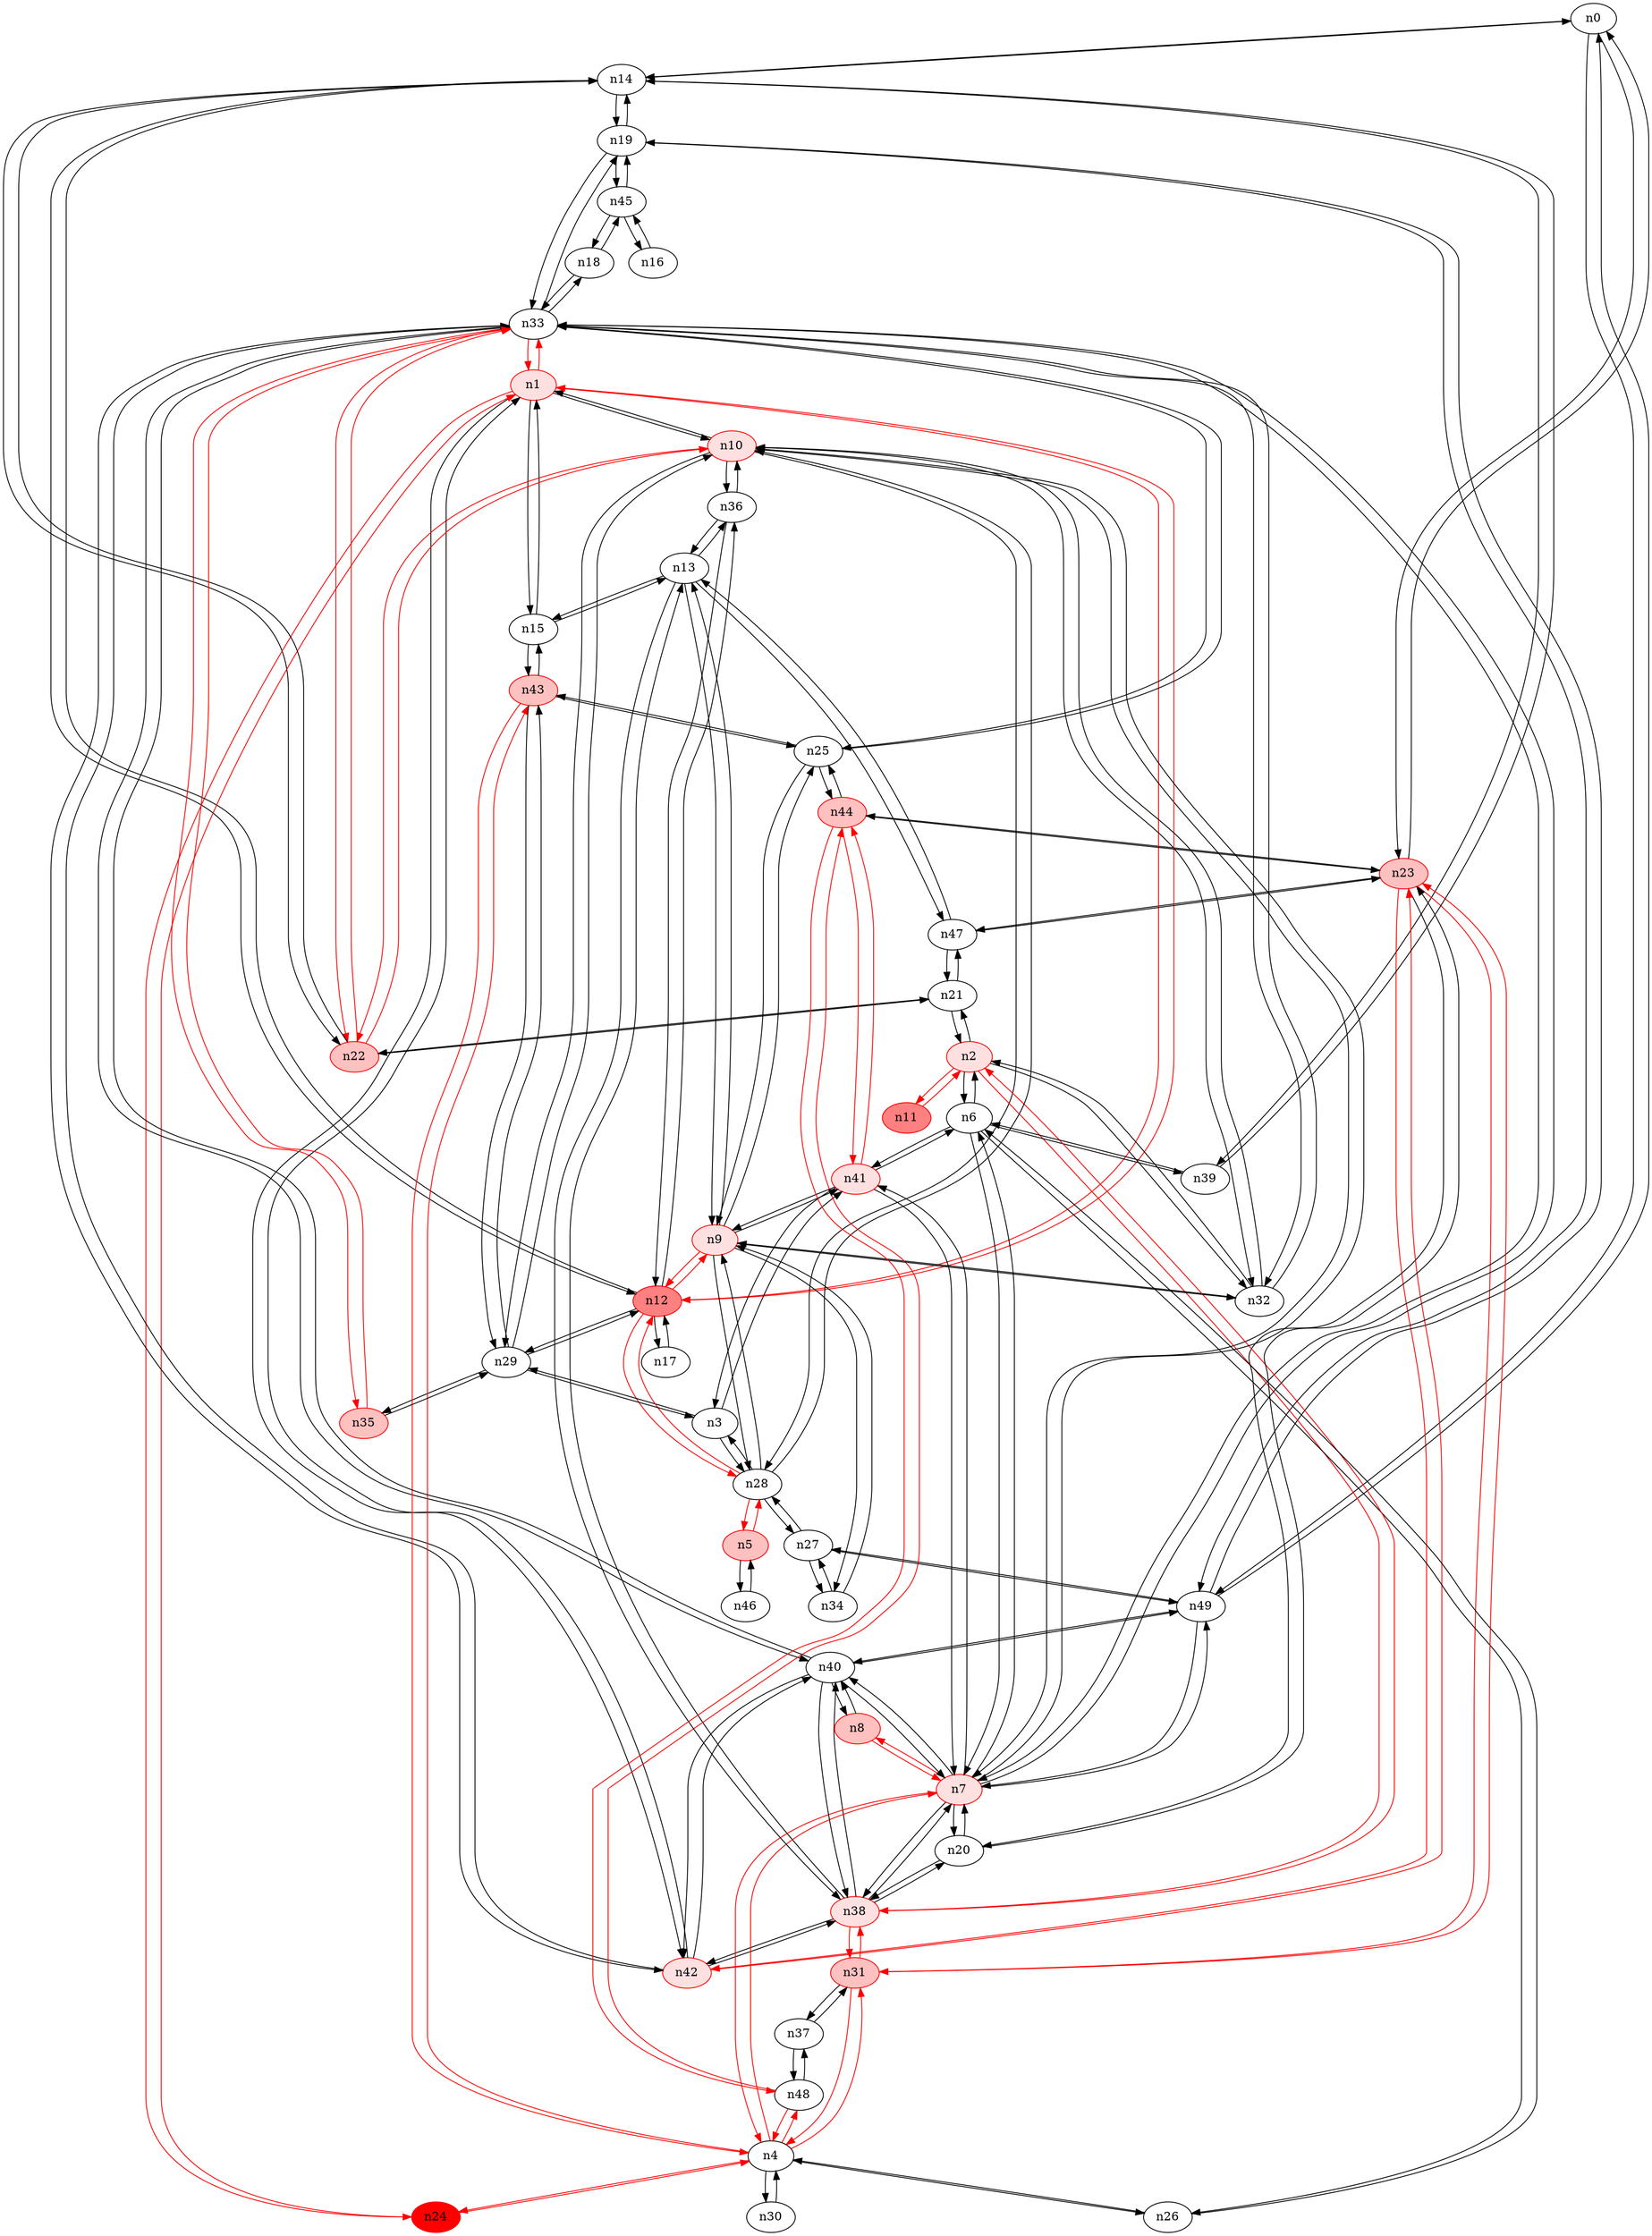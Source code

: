 strict digraph {
n0 [type=switch];
n14 [type=switch];
n23 [type=switch, color="#FF0000", style=filled, fillcolor="#FFC0C0"];
n49 [type=switch];
n1 [type=host, color="#FF0000", style=filled, fillcolor="#FFE0E0"];
n10 [type=host, color="#FF0000", style=filled, fillcolor="#FFE0E0"];
n12 [type=switch, color="#FF0000", style=filled, fillcolor="#FF8080"];
n15 [type=switch];
n24 [type=switch, color="#FF0000", style=filled, fillcolor="#FF0000"];
n33 [type=switch];
n42 [type=host, color="#FF0000", style=filled, fillcolor="#FFE0E0"];
n2 [type=host, color="#FF0000", style=filled, fillcolor="#FFE0E0"];
n6 [type=switch];
n11 [type=switch, color="#FF0000", style=filled, fillcolor="#FF8080"];
n21 [type=switch];
n32 [type=switch];
n38 [type=host, color="#FF0000", style=filled, fillcolor="#FFE0E0"];
n3 [type=switch];
n28 [type=switch];
n29 [type=switch];
n41 [type=host, color="#FF0000", style=filled, fillcolor="#FFE0E0"];
n4 [type=switch];
n7 [type=host, color="#FF0000", style=filled, fillcolor="#FFE0E0"];
n26 [type=switch];
n30 [type=switch];
n31 [type=switch, color="#FF0000", style=filled, fillcolor="#FFC0C0"];
n43 [type=host, color="#FF0000", style=filled, fillcolor="#FFC0C0"];
n48 [type=switch];
n5 [type=host, color="#FF0000", style=filled, fillcolor="#FFC0C0"];
n46 [type=switch];
n39 [type=switch];
n8 [type=switch, color="#FF0000", style=filled, fillcolor="#FFC0C0"];
n20 [type=switch];
n40 [type=switch];
n9 [type=host, color="#FF0000", style=filled, fillcolor="#FFE0E0"];
n13 [type=switch];
n25 [type=switch];
n34 [type=switch];
n22 [type=switch, color="#FF0000", style=filled, fillcolor="#FFC0C0"];
n36 [type=switch];
n17 [type=switch];
n47 [type=switch];
n19 [type=switch];
n16 [type=switch];
n45 [type=switch];
n18 [type=switch];
n44 [type=host, color="#FF0000", style=filled, fillcolor="#FFC0C0"];
n27 [type=switch];
n35 [type=host, color="#FF0000", style=filled, fillcolor="#FFC0C0"];
n37 [type=switch];
n0 -> n14 [src_port=0, dst_port=0];
n0 -> n23 [src_port=0, dst_port=0];
n0 -> n49 [src_port=0, dst_port=0];
n14 -> n0 [src_port=0, dst_port=0];
n14 -> n12 [src_port=0, dst_port=0];
n14 -> n39 [src_port=0, dst_port=0];
n14 -> n22 [src_port=0, dst_port=0];
n14 -> n19 [src_port=0, dst_port=0];
n23 -> n0 [src_port=0, dst_port=0];
n23 -> n42 [src_port=0, dst_port=0, color="#FF0000"];
n23 -> n31 [src_port=0, dst_port=0, color="#FF0000"];
n23 -> n20 [src_port=0, dst_port=0];
n23 -> n47 [src_port=0, dst_port=0];
n23 -> n44 [src_port=0, dst_port=0];
n49 -> n0 [src_port=0, dst_port=0];
n49 -> n7 [src_port=0, dst_port=0];
n49 -> n40 [src_port=0, dst_port=0];
n49 -> n19 [src_port=0, dst_port=0];
n49 -> n27 [src_port=0, dst_port=0];
n1 -> n10 [src_port=0, dst_port=0];
n1 -> n12 [src_port=0, dst_port=0, color="#FF0000"];
n1 -> n15 [src_port=0, dst_port=0];
n1 -> n24 [src_port=0, dst_port=0, color="#FF0000"];
n1 -> n33 [src_port=0, dst_port=0, color="#FF0000"];
n1 -> n42 [src_port=0, dst_port=0];
n10 -> n1 [src_port=0, dst_port=0];
n10 -> n32 [src_port=0, dst_port=0];
n10 -> n28 [src_port=0, dst_port=0];
n10 -> n29 [src_port=0, dst_port=0];
n10 -> n7 [src_port=0, dst_port=0];
n10 -> n22 [src_port=0, dst_port=0, color="#FF0000"];
n10 -> n36 [src_port=0, dst_port=0];
n12 -> n14 [src_port=0, dst_port=0];
n12 -> n1 [src_port=0, dst_port=0, color="#FF0000"];
n12 -> n28 [src_port=0, dst_port=0, color="#FF0000"];
n12 -> n29 [src_port=0, dst_port=0];
n12 -> n9 [src_port=0, dst_port=0, color="#FF0000"];
n12 -> n36 [src_port=0, dst_port=0];
n12 -> n17 [src_port=0, dst_port=0];
n15 -> n1 [src_port=0, dst_port=0];
n15 -> n43 [src_port=0, dst_port=0];
n15 -> n13 [src_port=0, dst_port=0];
n24 -> n1 [src_port=0, dst_port=0, color="#FF0000"];
n24 -> n4 [src_port=0, dst_port=0, color="#FF0000"];
n33 -> n1 [src_port=0, dst_port=0, color="#FF0000"];
n33 -> n42 [src_port=0, dst_port=0];
n33 -> n32 [src_port=0, dst_port=0];
n33 -> n7 [src_port=0, dst_port=0];
n33 -> n40 [src_port=0, dst_port=0];
n33 -> n25 [src_port=0, dst_port=0];
n33 -> n22 [src_port=0, dst_port=0, color="#FF0000"];
n33 -> n19 [src_port=0, dst_port=0];
n33 -> n18 [src_port=0, dst_port=0];
n33 -> n35 [src_port=0, dst_port=0, color="#FF0000"];
n42 -> n23 [src_port=0, dst_port=0, color="#FF0000"];
n42 -> n1 [src_port=0, dst_port=0];
n42 -> n33 [src_port=0, dst_port=0];
n42 -> n38 [src_port=0, dst_port=0];
n42 -> n40 [src_port=0, dst_port=0];
n2 -> n6 [src_port=0, dst_port=0];
n2 -> n11 [src_port=0, dst_port=0, color="#FF0000"];
n2 -> n21 [src_port=0, dst_port=0];
n2 -> n32 [src_port=0, dst_port=0];
n2 -> n38 [src_port=0, dst_port=0, color="#FF0000"];
n6 -> n2 [src_port=0, dst_port=0];
n6 -> n41 [src_port=0, dst_port=0];
n6 -> n7 [src_port=0, dst_port=0];
n6 -> n26 [src_port=0, dst_port=0];
n6 -> n39 [src_port=0, dst_port=0];
n11 -> n2 [src_port=0, dst_port=0, color="#FF0000"];
n21 -> n2 [src_port=0, dst_port=0];
n21 -> n22 [src_port=0, dst_port=0];
n21 -> n47 [src_port=0, dst_port=0];
n32 -> n10 [src_port=0, dst_port=0];
n32 -> n33 [src_port=0, dst_port=0];
n32 -> n2 [src_port=0, dst_port=0];
n32 -> n9 [src_port=0, dst_port=0];
n38 -> n42 [src_port=0, dst_port=0];
n38 -> n2 [src_port=0, dst_port=0, color="#FF0000"];
n38 -> n7 [src_port=0, dst_port=0];
n38 -> n31 [src_port=0, dst_port=0, color="#FF0000"];
n38 -> n20 [src_port=0, dst_port=0];
n38 -> n40 [src_port=0, dst_port=0];
n38 -> n13 [src_port=0, dst_port=0];
n3 -> n28 [src_port=0, dst_port=0];
n3 -> n29 [src_port=0, dst_port=0];
n3 -> n41 [src_port=0, dst_port=0];
n28 -> n10 [src_port=0, dst_port=0];
n28 -> n12 [src_port=0, dst_port=0, color="#FF0000"];
n28 -> n3 [src_port=0, dst_port=0];
n28 -> n5 [src_port=0, dst_port=0, color="#FF0000"];
n28 -> n9 [src_port=0, dst_port=0];
n28 -> n27 [src_port=0, dst_port=0];
n29 -> n10 [src_port=0, dst_port=0];
n29 -> n12 [src_port=0, dst_port=0];
n29 -> n3 [src_port=0, dst_port=0];
n29 -> n43 [src_port=0, dst_port=0];
n29 -> n35 [src_port=0, dst_port=0];
n41 -> n6 [src_port=0, dst_port=0];
n41 -> n3 [src_port=0, dst_port=0];
n41 -> n7 [src_port=0, dst_port=0];
n41 -> n9 [src_port=0, dst_port=0];
n41 -> n44 [src_port=0, dst_port=0, color="#FF0000"];
n4 -> n24 [src_port=0, dst_port=0, color="#FF0000"];
n4 -> n7 [src_port=0, dst_port=0, color="#FF0000"];
n4 -> n26 [src_port=0, dst_port=0];
n4 -> n30 [src_port=0, dst_port=0];
n4 -> n31 [src_port=0, dst_port=0, color="#FF0000"];
n4 -> n43 [src_port=0, dst_port=0, color="#FF0000"];
n4 -> n48 [src_port=0, dst_port=0, color="#FF0000"];
n7 -> n49 [src_port=0, dst_port=0];
n7 -> n10 [src_port=0, dst_port=0];
n7 -> n33 [src_port=0, dst_port=0];
n7 -> n6 [src_port=0, dst_port=0];
n7 -> n38 [src_port=0, dst_port=0];
n7 -> n41 [src_port=0, dst_port=0];
n7 -> n4 [src_port=0, dst_port=0, color="#FF0000"];
n7 -> n8 [src_port=0, dst_port=0, color="#FF0000"];
n7 -> n20 [src_port=0, dst_port=0];
n7 -> n40 [src_port=0, dst_port=0];
n26 -> n6 [src_port=0, dst_port=0];
n26 -> n4 [src_port=0, dst_port=0];
n30 -> n4 [src_port=0, dst_port=0];
n31 -> n23 [src_port=0, dst_port=0, color="#FF0000"];
n31 -> n38 [src_port=0, dst_port=0, color="#FF0000"];
n31 -> n4 [src_port=0, dst_port=0, color="#FF0000"];
n31 -> n37 [src_port=0, dst_port=0];
n43 -> n15 [src_port=0, dst_port=0];
n43 -> n29 [src_port=0, dst_port=0];
n43 -> n4 [src_port=0, dst_port=0, color="#FF0000"];
n43 -> n25 [src_port=0, dst_port=0];
n48 -> n4 [src_port=0, dst_port=0, color="#FF0000"];
n48 -> n44 [src_port=0, dst_port=0, color="#FF0000"];
n48 -> n37 [src_port=0, dst_port=0];
n5 -> n28 [src_port=0, dst_port=0, color="#FF0000"];
n5 -> n46 [src_port=0, dst_port=0];
n46 -> n5 [src_port=0, dst_port=0];
n39 -> n14 [src_port=0, dst_port=0];
n39 -> n6 [src_port=0, dst_port=0];
n8 -> n7 [src_port=0, dst_port=0, color="#FF0000"];
n8 -> n40 [src_port=0, dst_port=0];
n20 -> n23 [src_port=0, dst_port=0];
n20 -> n38 [src_port=0, dst_port=0];
n20 -> n7 [src_port=0, dst_port=0];
n40 -> n49 [src_port=0, dst_port=0];
n40 -> n33 [src_port=0, dst_port=0];
n40 -> n42 [src_port=0, dst_port=0];
n40 -> n38 [src_port=0, dst_port=0];
n40 -> n7 [src_port=0, dst_port=0];
n40 -> n8 [src_port=0, dst_port=0];
n9 -> n12 [src_port=0, dst_port=0, color="#FF0000"];
n9 -> n32 [src_port=0, dst_port=0];
n9 -> n28 [src_port=0, dst_port=0];
n9 -> n41 [src_port=0, dst_port=0];
n9 -> n13 [src_port=0, dst_port=0];
n9 -> n25 [src_port=0, dst_port=0];
n9 -> n34 [src_port=0, dst_port=0];
n13 -> n15 [src_port=0, dst_port=0];
n13 -> n38 [src_port=0, dst_port=0];
n13 -> n9 [src_port=0, dst_port=0];
n13 -> n36 [src_port=0, dst_port=0];
n13 -> n47 [src_port=0, dst_port=0];
n25 -> n33 [src_port=0, dst_port=0];
n25 -> n43 [src_port=0, dst_port=0];
n25 -> n9 [src_port=0, dst_port=0];
n25 -> n44 [src_port=0, dst_port=0];
n34 -> n9 [src_port=0, dst_port=0];
n34 -> n27 [src_port=0, dst_port=0];
n22 -> n14 [src_port=0, dst_port=0];
n22 -> n10 [src_port=0, dst_port=0, color="#FF0000"];
n22 -> n33 [src_port=0, dst_port=0, color="#FF0000"];
n22 -> n21 [src_port=0, dst_port=0];
n36 -> n10 [src_port=0, dst_port=0];
n36 -> n12 [src_port=0, dst_port=0];
n36 -> n13 [src_port=0, dst_port=0];
n17 -> n12 [src_port=0, dst_port=0];
n47 -> n23 [src_port=0, dst_port=0];
n47 -> n21 [src_port=0, dst_port=0];
n47 -> n13 [src_port=0, dst_port=0];
n19 -> n14 [src_port=0, dst_port=0];
n19 -> n49 [src_port=0, dst_port=0];
n19 -> n33 [src_port=0, dst_port=0];
n19 -> n45 [src_port=0, dst_port=0];
n16 -> n45 [src_port=0, dst_port=0];
n45 -> n19 [src_port=0, dst_port=0];
n45 -> n16 [src_port=0, dst_port=0];
n45 -> n18 [src_port=0, dst_port=0];
n18 -> n33 [src_port=0, dst_port=0];
n18 -> n45 [src_port=0, dst_port=0];
n44 -> n23 [src_port=0, dst_port=0];
n44 -> n41 [src_port=0, dst_port=0, color="#FF0000"];
n44 -> n48 [src_port=0, dst_port=0, color="#FF0000"];
n44 -> n25 [src_port=0, dst_port=0];
n27 -> n49 [src_port=0, dst_port=0];
n27 -> n28 [src_port=0, dst_port=0];
n27 -> n34 [src_port=0, dst_port=0];
n35 -> n33 [src_port=0, dst_port=0, color="#FF0000"];
n35 -> n29 [src_port=0, dst_port=0];
n37 -> n31 [src_port=0, dst_port=0];
n37 -> n48 [src_port=0, dst_port=0];
}
